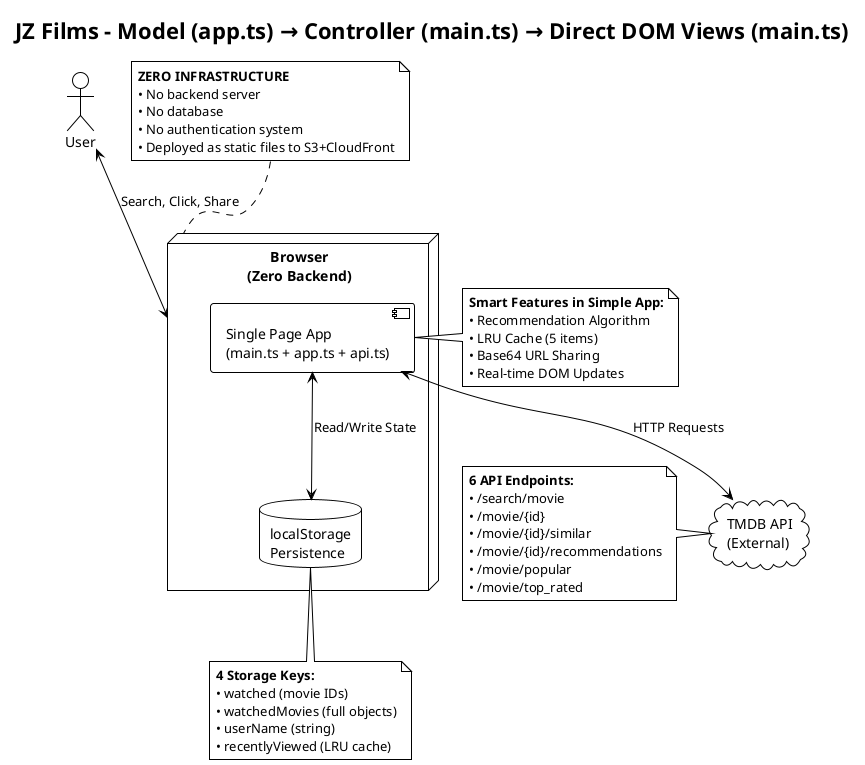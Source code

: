 @startuml JZ Films - Zero Infrastructure Architecture

!theme plain
skinparam backgroundColor #FFFFFF

title JZ Films - Model (app.ts) → Controller (main.ts) → Direct DOM Views (main.ts)

actor User as U
node "Browser\n(Zero Backend)" as Browser {
  component "Single Page App\n(main.ts + app.ts + api.ts)" as SPA
  database "localStorage\nPersistence" as LS
}
cloud "TMDB API\n(External)" as TMDB

' Core flows
U <--> Browser : Search, Click, Share
SPA <--> LS : Read/Write State
SPA <--> TMDB : HTTP Requests

' Key architectural insight
note top of Browser
  **ZERO INFRASTRUCTURE**
  • No backend server
  • No database
  • No authentication system
  • Deployed as static files to S3+CloudFront
end note

note right of SPA
  **Smart Features in Simple App:**
  • Recommendation Algorithm
  • LRU Cache (5 items)
  • Base64 URL Sharing
  • Real-time DOM Updates
end note

note left of TMDB
  **6 API Endpoints:**
  • /search/movie
  • /movie/{id}
  • /movie/{id}/similar
  • /movie/{id}/recommendations
  • /movie/popular
  • /movie/top_rated
end note

note bottom of LS
  **4 Storage Keys:**
  • watched (movie IDs)
  • watchedMovies (full objects)
  • userName (string)
  • recentlyViewed (LRU cache)
end note

@enduml